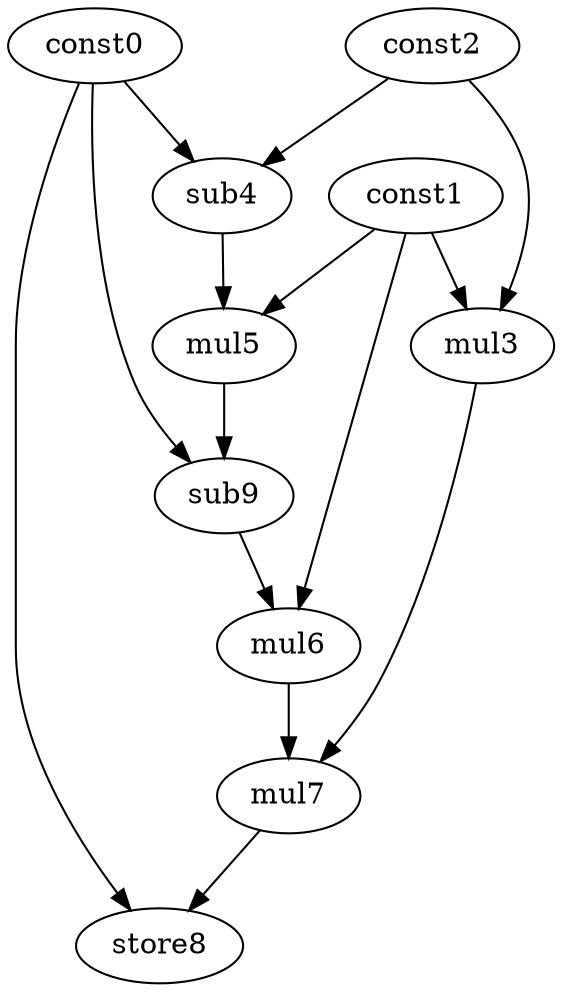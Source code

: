 digraph G { 
const0[opcode=const]; 
const1[opcode=const]; 
const2[opcode=const]; 
mul3[opcode=mul]; 
sub4[opcode=sub]; 
mul5[opcode=mul]; 
mul6[opcode=mul]; 
mul7[opcode=mul]; 
store8[opcode=store]; 
sub9[opcode=sub]; 
const1->mul3[operand=0];
const2->mul3[operand=1];
const0->sub4[operand=0];
const2->sub4[operand=1];
const1->mul5[operand=0];
sub4->mul5[operand=1];
const0->sub9[operand=0];
mul5->sub9[operand=1];
const1->mul6[operand=0];
sub9->mul6[operand=1];
mul3->mul7[operand=0];
mul6->mul7[operand=1];
const0->store8[operand=0];
mul7->store8[operand=1];
}
